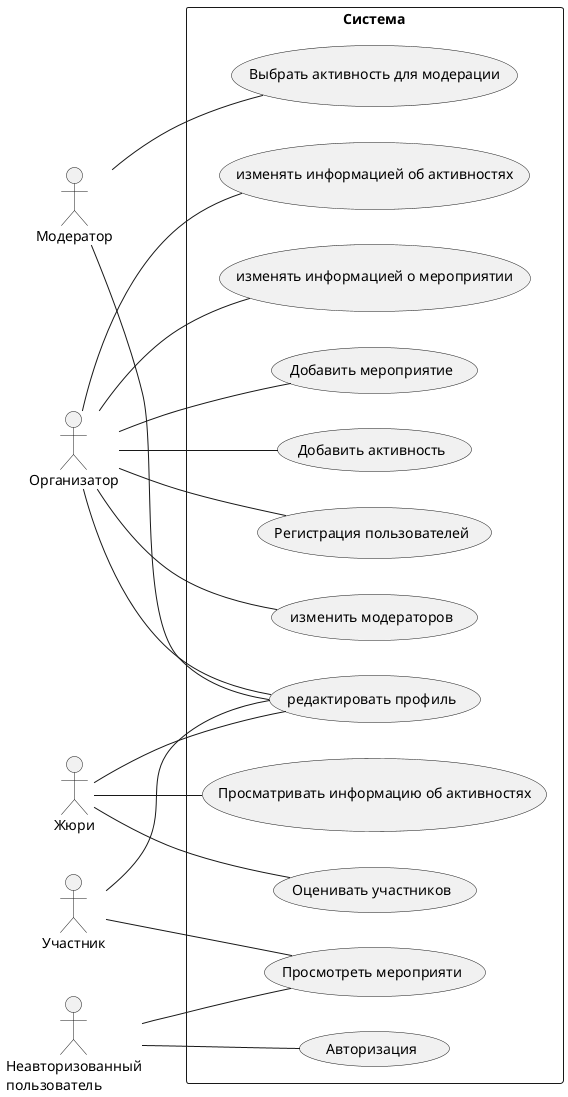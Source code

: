 @startuml uc

left to right direction

actor "Участник" as participant
actor "Модератор" as moderator
actor "Организатор" as organizer
actor "Жюри" as jury
actor "Неавторизованный\nпользователь" as unauth

rectangle "Система" {
  unauth -- (Просмотреть мероприяти)
  unauth -- (Авторизация)


  participant -- (Просмотреть мероприяти)
  participant -- (редактировать профиль)


  moderator -- (Выбрать активность для модерации)
  moderator -- (редактировать профиль)


  organizer -- (изменить модераторов)
  organizer -- (изменять информацией об активностях)
  organizer -- (изменять информацией о мероприятии)
  organizer -- (Добавить мероприятие)
  organizer -- (Добавить активность)
  organizer -- (Регистрация пользователей)
  organizer -- (редактировать профиль)


  jury -- (Просматривать информацию об активностях)
  jury -- (Оценивать участников)
  jury -- (редактировать профиль)

}

@enduml